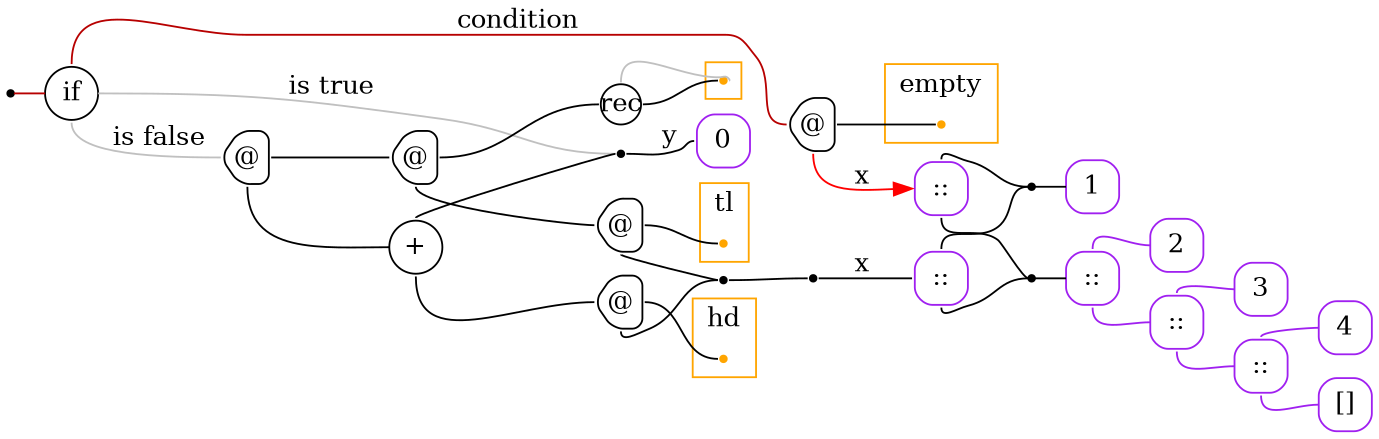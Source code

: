 digraph G {
  rankdir=LR;
  edge[arrowhead=none,arrowtail=none];
  node[fixedsize=true,shape=circle]
  size="9.201041666666667,5.219270833333334";
  labeldistance=0;
  nodesep=.175;
  ranksep=.175;

 nd1[shape=point];
 nd136[label="rec",tooltip="nd136-RecurGraph",style=rounded,width=.3,height=.3,color="#000000"];
   subgraph cluster_nd140 {
     graph[style=fill,color="orange"];
     ndcluster_nd140[tooltip="nd140",orientation=90,shape=point,color="orange"];
   };
   nd16[label="1",tooltip="nd16-ConstGraph",style=rounded,orientation=90,shape=square,width=.4,height=.4,color="purple"];
   nd22[label="2",tooltip="nd22-ConstGraph",style=rounded,orientation=90,shape=square,width=.4,height=.4,color="purple"];
   nd28[label="3",tooltip="nd28-ConstGraph",style=rounded,orientation=90,shape=square,width=.4,height=.4,color="purple"];
   nd34[label="4",tooltip="nd34-ConstGraph",style=rounded,orientation=90,shape=square,width=.4,height=.4,color="purple"];
   nd39[label="[]",tooltip="nd39-ConstEmptyGraph",style=rounded,orientation=90,shape=square,width=.4,height=.4,color="purple"];
   nd50[label="0",tooltip="nd50-ConstGraph",style=rounded,orientation=90,shape=square,width=.4,height=.4,color="purple"];
   nd182[label="::",tooltip="nd182-ConstListGraph",style=rounded,orientation=90,shape=square,width=.4,height=.4,color="purple"];
   nd188[label="::",tooltip="nd188-ConstListGraph",style=rounded,orientation=90,shape=square,width=.4,height=.4,color="purple"];
   nd194[label="::",tooltip="nd194-ConstListGraph",style=rounded,orientation=90,shape=square,width=.4,height=.4,color="purple"];
   nd200[label="::",tooltip="nd200-ConstListGraph",style=rounded,orientation=90,shape=square,width=.4,height=.4,color="purple"];
 nd67[label="if",tooltip="nd67-IfGraph",style=rounded,width=.4,height=.4,color="#000000"];
 nd68[label="@",tooltip="nd68-AppGraph",style=rounded,orientation=90,shape=house,width=.4,height=.4,color="#000000"];
 subgraph cluster_nd70 {
   graph[style=fill,color="orange",label="empty"];
   ndcluster_nd70[tooltip="nd70",orientation=90,shape=point,color="orange"];
 };
 nd84[label="@",tooltip="nd84-AppGraph",style=rounded,orientation=90,shape=house,width=.4,height=.4,color="#000000"];
 nd85[label="@",tooltip="nd85-AppGraph",style=rounded,orientation=90,shape=house,width=.4,height=.4,color="#000000"];
 nd89[label="@",tooltip="nd89-AppGraph",style=rounded,orientation=90,shape=house,width=.4,height=.4,color="#000000"];
 subgraph cluster_nd91 {
   graph[style=fill,color="orange",label="tl"];
   ndcluster_nd91[tooltip="nd91",orientation=90,shape=point,color="orange"];
 };
 nd105[label="+",tooltip="nd105-BinOpGraph",style=rounded,width=.4,height=.4,color="#000000"];
 nd108[label="@",tooltip="nd108-AppGraph",style=rounded,orientation=90,shape=house,width=.4,height=.4,color="#000000"];
 subgraph cluster_nd110 {
   graph[style=fill,color="orange",label="hd"];
   ndcluster_nd110[tooltip="nd110",orientation=90,shape=point,color="orange"];
 };
 nd123[label=" ",tooltip="nd123-ContractGraph",style=rounded,orientation=90,shape=point];
 nd125[label=" ",tooltip="nd125-ContractGraph",style=rounded,orientation=90,shape=point];
 nd126[label=" ",tooltip="nd126-ContractGraph",style=rounded,orientation=90,shape=point];
   nd206[label="::",tooltip="nd206-ConstListGraph",style=rounded,orientation=90,shape=square,width=.4,height=.4,color="purple"];
 nd209[label=" ",tooltip="nd209-ContractGraph",style=rounded,orientation=90,shape=point];
 nd210[label=" ",tooltip="nd210-ContractGraph",style=rounded,orientation=90,shape=point];

  nd182->nd34[tailport=n,headport=w,color=purple,arrowhead=none,arrowtail=none];
  nd182->nd39[tailport=s,headport=w,color=purple,arrowhead=none,arrowtail=none];
  nd188->nd28[tailport=n,headport=w,color=purple,arrowhead=none,arrowtail=none];
  nd188->nd182[tailport=s,headport=w,color=purple,arrowhead=none,arrowtail=none];
  nd194->nd22[tailport=n,headport=w,color=purple,arrowhead=none,arrowtail=none];
  nd194->nd188[tailport=s,headport=w,color=purple,arrowhead=none,arrowtail=none];
  nd200->nd209[tailport=n,headport=w];
  nd200->nd210[tailport=s,headport=w];
  nd68->ndcluster_nd70[tailport=e,headport=w];
  nd89->ndcluster_nd91[tailport=e,headport=w];
  nd85->nd136[tailport=e,headport=w,color=black,arrowhead=none,arrowtail=none];
  nd85->nd89[tailport=s,headport=w];
  nd108->ndcluster_nd110[tailport=e,headport=w];
  nd105->nd108[tailport=s,headport=w];
  nd84->nd85[tailport=e,headport=w];
  nd84->nd105[tailport=s,headport=w];
  nd108->nd123[tailport=s,headport=w];
  nd89->nd123[tailport=s,headport=w];
  nd67->nd68[label="condition",tailport=n,headport=w,color="#b70000",arrowhead=none,arrowtail=none];
  nd67->nd84[label="is false",tailport=s,headport=w,color=grey,arrowhead=none,arrowtail=none];
  nd105->nd125[tailport=n,headport=w];
  nd67->nd125[label="is true",tailport=e,headport=w,color=grey,arrowhead=none,arrowtail=none];
  nd68->nd206[label="x",tailport=s,headport=w,color=red,arrowhead=normal];
  nd123->nd126[tailport=e,headport=w];
  nd1->nd67[tailport=e,headport=w,color="#b70000",arrowhead=none,arrowtail=none];
  nd125->nd50[label="y",tailport=e,headport=w];
  nd126->nd200[label="x",tailport=e,headport=w];
  nd136->ndcluster_nd140[dir=back,headport=e,tailport=n,color=grey,arrowhead=none,arrowtail=none];
  nd136->ndcluster_nd140[tailport=e,headport=w];
  nd209->nd16[tailport=e,headport=w];
  nd210->nd194[tailport=e,headport=w];
  nd206->nd209[tailport=n,headport=w];
  nd206->nd210[tailport=s,headport=w];
}